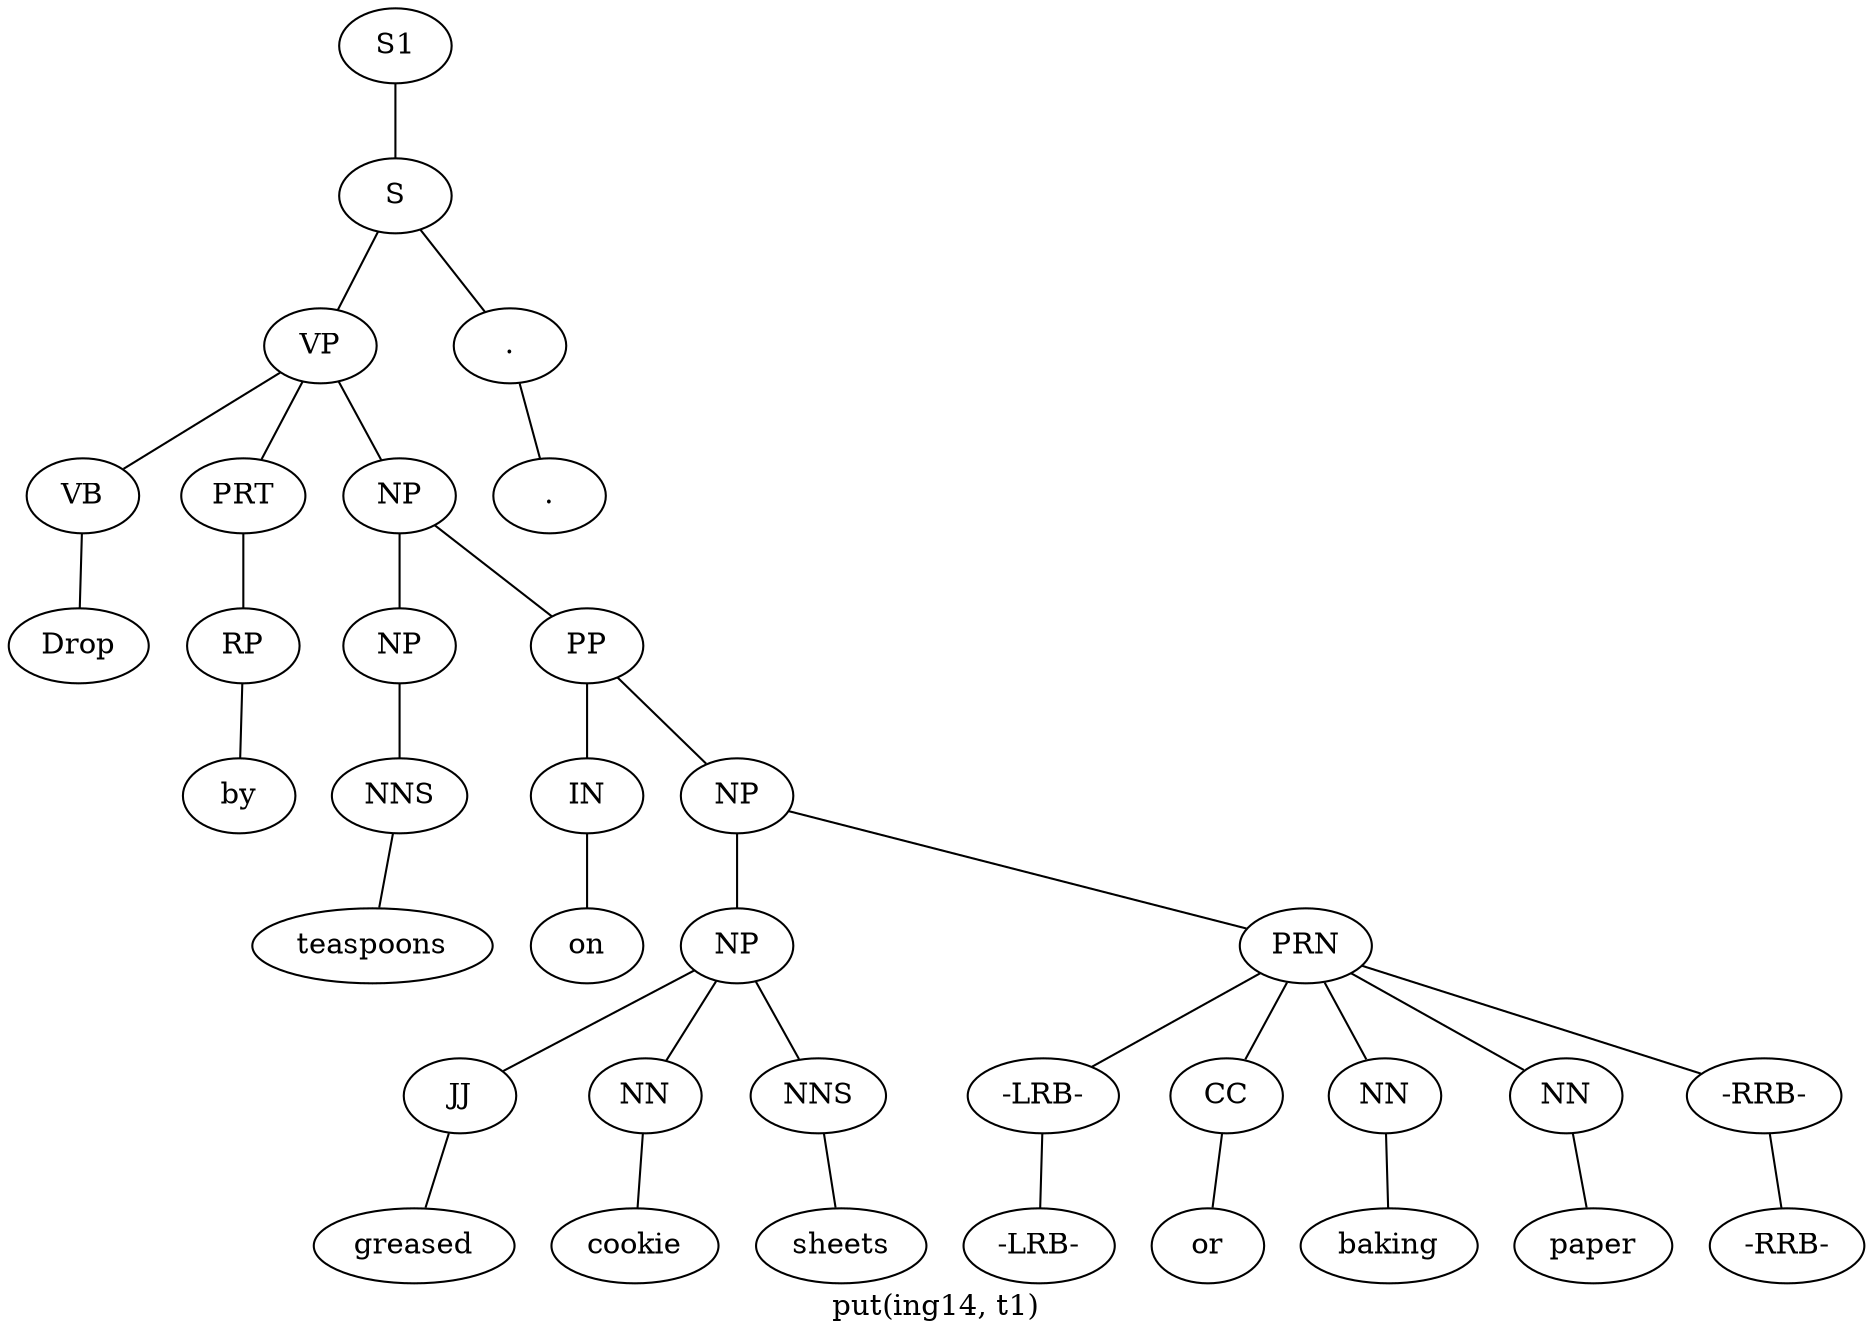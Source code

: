 graph SyntaxGraph {
	label = "put(ing14, t1)";
	Node0 [label="S1"];
	Node1 [label="S"];
	Node2 [label="VP"];
	Node3 [label="VB"];
	Node4 [label="Drop"];
	Node5 [label="PRT"];
	Node6 [label="RP"];
	Node7 [label="by"];
	Node8 [label="NP"];
	Node9 [label="NP"];
	Node10 [label="NNS"];
	Node11 [label="teaspoons"];
	Node12 [label="PP"];
	Node13 [label="IN"];
	Node14 [label="on"];
	Node15 [label="NP"];
	Node16 [label="NP"];
	Node17 [label="JJ"];
	Node18 [label="greased"];
	Node19 [label="NN"];
	Node20 [label="cookie"];
	Node21 [label="NNS"];
	Node22 [label="sheets"];
	Node23 [label="PRN"];
	Node24 [label="-LRB-"];
	Node25 [label="-LRB-"];
	Node26 [label="CC"];
	Node27 [label="or"];
	Node28 [label="NN"];
	Node29 [label="baking"];
	Node30 [label="NN"];
	Node31 [label="paper"];
	Node32 [label="-RRB-"];
	Node33 [label="-RRB-"];
	Node34 [label="."];
	Node35 [label="."];

	Node0 -- Node1;
	Node1 -- Node2;
	Node1 -- Node34;
	Node2 -- Node3;
	Node2 -- Node5;
	Node2 -- Node8;
	Node3 -- Node4;
	Node5 -- Node6;
	Node6 -- Node7;
	Node8 -- Node9;
	Node8 -- Node12;
	Node9 -- Node10;
	Node10 -- Node11;
	Node12 -- Node13;
	Node12 -- Node15;
	Node13 -- Node14;
	Node15 -- Node16;
	Node15 -- Node23;
	Node16 -- Node17;
	Node16 -- Node19;
	Node16 -- Node21;
	Node17 -- Node18;
	Node19 -- Node20;
	Node21 -- Node22;
	Node23 -- Node24;
	Node23 -- Node26;
	Node23 -- Node28;
	Node23 -- Node30;
	Node23 -- Node32;
	Node24 -- Node25;
	Node26 -- Node27;
	Node28 -- Node29;
	Node30 -- Node31;
	Node32 -- Node33;
	Node34 -- Node35;
}